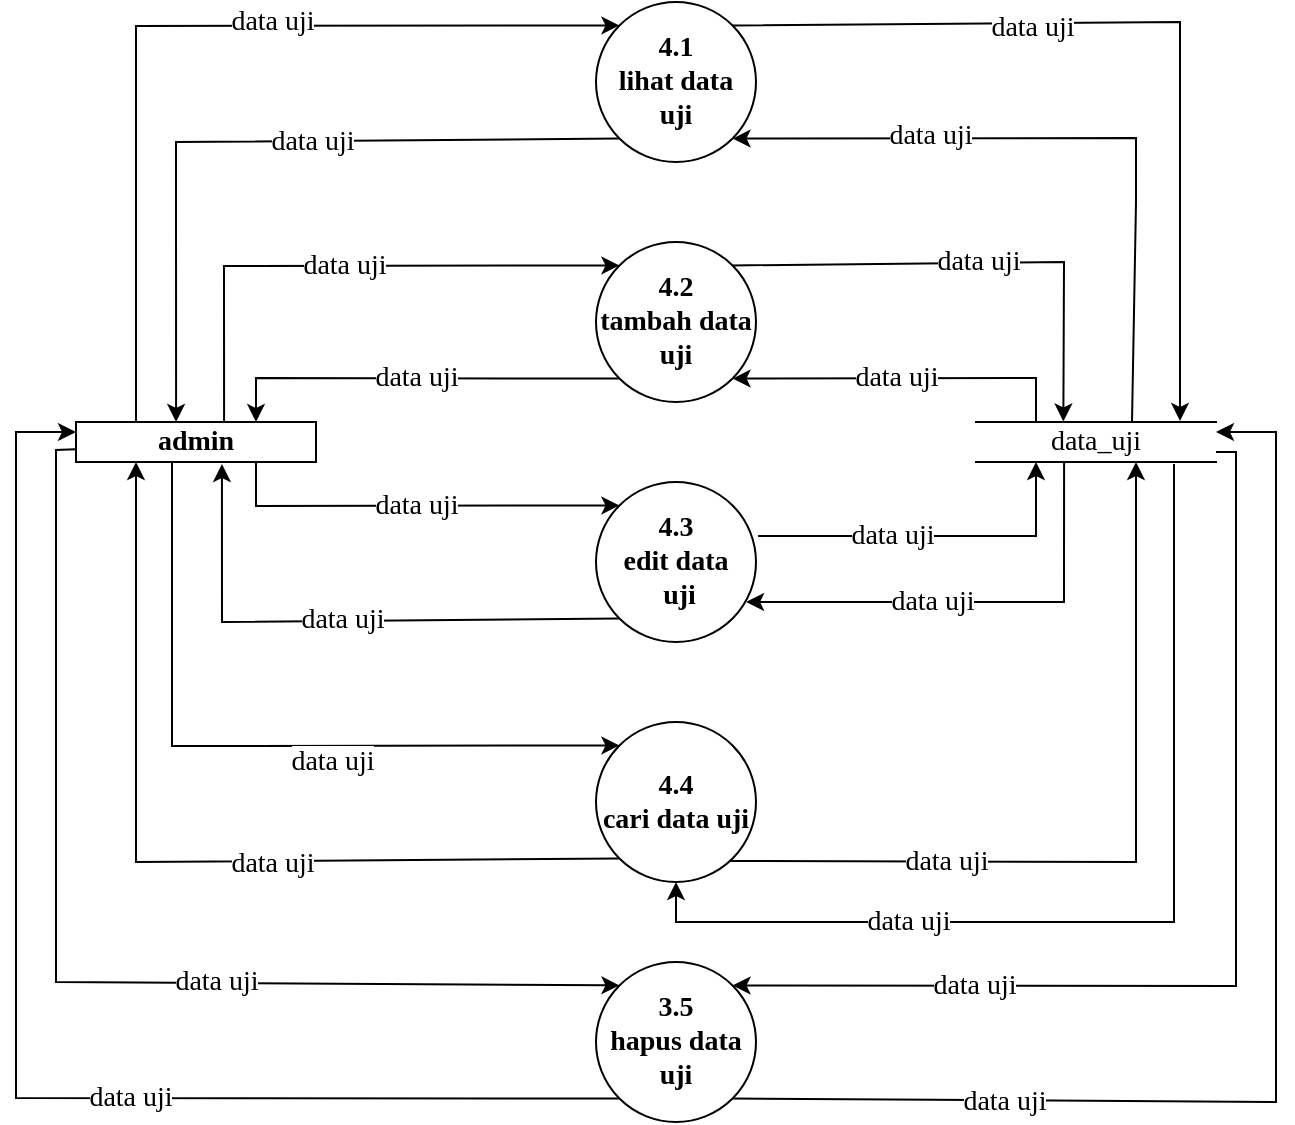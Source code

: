 <mxfile version="21.1.5" type="github">
  <diagram name="Page-1" id="7KaI7PDGXMlLVLGPTViL">
    <mxGraphModel dx="880" dy="452" grid="1" gridSize="10" guides="1" tooltips="1" connect="1" arrows="1" fold="1" page="1" pageScale="1" pageWidth="827" pageHeight="1169" math="0" shadow="0">
      <root>
        <mxCell id="0" />
        <mxCell id="1" parent="0" />
        <mxCell id="FfkFVL6gK5WUMpAvYzcA-1" value="4.1&lt;br style=&quot;font-size: 14px;&quot;&gt;lihat data &lt;br&gt;uji" style="ellipse;whiteSpace=wrap;html=1;aspect=fixed;fontFamily=Times New Roman;fontSize=14;fontStyle=1" vertex="1" parent="1">
          <mxGeometry x="300" y="40" width="80" height="80" as="geometry" />
        </mxCell>
        <mxCell id="FfkFVL6gK5WUMpAvYzcA-2" value="4.2&lt;br style=&quot;font-size: 14px;&quot;&gt;tambah data uji" style="ellipse;whiteSpace=wrap;html=1;aspect=fixed;fontFamily=Times New Roman;fontSize=14;fontStyle=1" vertex="1" parent="1">
          <mxGeometry x="300" y="160" width="80" height="80" as="geometry" />
        </mxCell>
        <mxCell id="FfkFVL6gK5WUMpAvYzcA-3" value="4.3&lt;br style=&quot;font-size: 14px;&quot;&gt;edit data&lt;br&gt;&amp;nbsp;uji" style="ellipse;whiteSpace=wrap;html=1;aspect=fixed;fontFamily=Times New Roman;fontSize=14;fontStyle=1" vertex="1" parent="1">
          <mxGeometry x="300" y="280" width="80" height="80" as="geometry" />
        </mxCell>
        <mxCell id="FfkFVL6gK5WUMpAvYzcA-4" value="4.4&lt;br style=&quot;font-size: 14px;&quot;&gt;cari data uji" style="ellipse;whiteSpace=wrap;html=1;aspect=fixed;fontFamily=Times New Roman;fontSize=14;fontStyle=1" vertex="1" parent="1">
          <mxGeometry x="300" y="400" width="80" height="80" as="geometry" />
        </mxCell>
        <mxCell id="FfkFVL6gK5WUMpAvYzcA-5" value="3.5&lt;br style=&quot;font-size: 14px;&quot;&gt;hapus data uji" style="ellipse;whiteSpace=wrap;html=1;aspect=fixed;fontFamily=Times New Roman;fontSize=14;fontStyle=1" vertex="1" parent="1">
          <mxGeometry x="300" y="520" width="80" height="80" as="geometry" />
        </mxCell>
        <mxCell id="FfkFVL6gK5WUMpAvYzcA-6" value="admin" style="rounded=0;whiteSpace=wrap;html=1;fontFamily=Times New Roman;fontSize=14;fontStyle=1" vertex="1" parent="1">
          <mxGeometry x="40" y="250" width="120" height="20" as="geometry" />
        </mxCell>
        <mxCell id="FfkFVL6gK5WUMpAvYzcA-8" value="data_uji" style="shape=partialRectangle;whiteSpace=wrap;html=1;left=0;right=0;fillColor=none;fontFamily=Times New Roman;fontSize=14;" vertex="1" parent="1">
          <mxGeometry x="490" y="250" width="120" height="20" as="geometry" />
        </mxCell>
        <mxCell id="FfkFVL6gK5WUMpAvYzcA-9" value="data uji" style="endArrow=classic;html=1;rounded=0;exitX=0.25;exitY=0;exitDx=0;exitDy=0;entryX=0;entryY=0;entryDx=0;entryDy=0;fontFamily=Times New Roman;fontSize=14;" edge="1" parent="1" source="FfkFVL6gK5WUMpAvYzcA-6" target="FfkFVL6gK5WUMpAvYzcA-1">
          <mxGeometry x="0.209" y="2" width="50" height="50" relative="1" as="geometry">
            <mxPoint x="120" y="180" as="sourcePoint" />
            <mxPoint x="170" y="130" as="targetPoint" />
            <Array as="points">
              <mxPoint x="70" y="52" />
            </Array>
            <mxPoint as="offset" />
          </mxGeometry>
        </mxCell>
        <mxCell id="FfkFVL6gK5WUMpAvYzcA-10" value="data uji" style="endArrow=classic;html=1;rounded=0;exitX=0;exitY=1;exitDx=0;exitDy=0;entryX=0.417;entryY=0;entryDx=0;entryDy=0;entryPerimeter=0;fontFamily=Times New Roman;fontSize=14;" edge="1" parent="1" source="FfkFVL6gK5WUMpAvYzcA-1" target="FfkFVL6gK5WUMpAvYzcA-6">
          <mxGeometry x="-0.153" y="1" width="50" height="50" relative="1" as="geometry">
            <mxPoint x="230" y="190" as="sourcePoint" />
            <mxPoint x="90" y="240" as="targetPoint" />
            <Array as="points">
              <mxPoint x="90" y="110" />
            </Array>
            <mxPoint x="-1" as="offset" />
          </mxGeometry>
        </mxCell>
        <mxCell id="FfkFVL6gK5WUMpAvYzcA-11" value="data uji" style="endArrow=classic;html=1;rounded=0;exitX=0.617;exitY=-0.025;exitDx=0;exitDy=0;exitPerimeter=0;entryX=0;entryY=0;entryDx=0;entryDy=0;fontFamily=Times New Roman;fontSize=14;" edge="1" parent="1" source="FfkFVL6gK5WUMpAvYzcA-6" target="FfkFVL6gK5WUMpAvYzcA-2">
          <mxGeometry width="50" height="50" relative="1" as="geometry">
            <mxPoint x="200" y="180" as="sourcePoint" />
            <mxPoint x="250" y="130" as="targetPoint" />
            <Array as="points">
              <mxPoint x="114" y="172" />
            </Array>
          </mxGeometry>
        </mxCell>
        <mxCell id="FfkFVL6gK5WUMpAvYzcA-12" value="data uji" style="endArrow=classic;html=1;rounded=0;exitX=0;exitY=1;exitDx=0;exitDy=0;entryX=0.75;entryY=0;entryDx=0;entryDy=0;fontFamily=Times New Roman;fontSize=14;" edge="1" parent="1" source="FfkFVL6gK5WUMpAvYzcA-2" target="FfkFVL6gK5WUMpAvYzcA-6">
          <mxGeometry width="50" height="50" relative="1" as="geometry">
            <mxPoint x="250" y="290" as="sourcePoint" />
            <mxPoint x="300" y="240" as="targetPoint" />
            <Array as="points">
              <mxPoint x="130" y="228" />
            </Array>
          </mxGeometry>
        </mxCell>
        <mxCell id="FfkFVL6gK5WUMpAvYzcA-13" value="data uji" style="endArrow=classic;html=1;rounded=0;exitX=0.25;exitY=0;exitDx=0;exitDy=0;entryX=1;entryY=1;entryDx=0;entryDy=0;fontFamily=Times New Roman;fontSize=14;" edge="1" parent="1" source="FfkFVL6gK5WUMpAvYzcA-8" target="FfkFVL6gK5WUMpAvYzcA-2">
          <mxGeometry x="0.059" width="50" height="50" relative="1" as="geometry">
            <mxPoint x="460" y="210" as="sourcePoint" />
            <mxPoint x="510" y="160" as="targetPoint" />
            <Array as="points">
              <mxPoint x="520" y="228" />
            </Array>
            <mxPoint as="offset" />
          </mxGeometry>
        </mxCell>
        <mxCell id="FfkFVL6gK5WUMpAvYzcA-14" value="data uji" style="endArrow=classic;html=1;rounded=0;exitX=1;exitY=0;exitDx=0;exitDy=0;entryX=0.364;entryY=-0.014;entryDx=0;entryDy=0;entryPerimeter=0;fontFamily=Times New Roman;fontSize=14;" edge="1" parent="1" source="FfkFVL6gK5WUMpAvYzcA-2" target="FfkFVL6gK5WUMpAvYzcA-8">
          <mxGeometry width="50" height="50" relative="1" as="geometry">
            <mxPoint x="480" y="160" as="sourcePoint" />
            <mxPoint x="530" y="110" as="targetPoint" />
            <Array as="points">
              <mxPoint x="534" y="170" />
            </Array>
          </mxGeometry>
        </mxCell>
        <mxCell id="FfkFVL6gK5WUMpAvYzcA-17" value="data uji" style="endArrow=classic;html=1;rounded=0;exitX=0.65;exitY=0;exitDx=0;exitDy=0;exitPerimeter=0;entryX=1;entryY=1;entryDx=0;entryDy=0;fontFamily=Times New Roman;fontSize=14;" edge="1" parent="1" source="FfkFVL6gK5WUMpAvYzcA-8" target="FfkFVL6gK5WUMpAvYzcA-1">
          <mxGeometry x="0.426" y="-1" width="50" height="50" relative="1" as="geometry">
            <mxPoint x="580" y="140" as="sourcePoint" />
            <mxPoint x="630" y="90" as="targetPoint" />
            <Array as="points">
              <mxPoint x="570" y="140" />
              <mxPoint x="570" y="108" />
            </Array>
            <mxPoint as="offset" />
          </mxGeometry>
        </mxCell>
        <mxCell id="FfkFVL6gK5WUMpAvYzcA-18" value="data uji" style="endArrow=classic;html=1;rounded=0;exitX=1;exitY=0;exitDx=0;exitDy=0;entryX=0.85;entryY=-0.025;entryDx=0;entryDy=0;entryPerimeter=0;fontFamily=Times New Roman;fontSize=14;" edge="1" parent="1" source="FfkFVL6gK5WUMpAvYzcA-1" target="FfkFVL6gK5WUMpAvYzcA-8">
          <mxGeometry x="-0.295" y="-2" width="50" height="50" relative="1" as="geometry">
            <mxPoint x="530" y="120" as="sourcePoint" />
            <mxPoint x="580" y="70" as="targetPoint" />
            <Array as="points">
              <mxPoint x="592" y="50" />
            </Array>
            <mxPoint x="1" as="offset" />
          </mxGeometry>
        </mxCell>
        <mxCell id="FfkFVL6gK5WUMpAvYzcA-19" value="data uji" style="endArrow=classic;html=1;rounded=0;exitX=0.75;exitY=1;exitDx=0;exitDy=0;entryX=0;entryY=0;entryDx=0;entryDy=0;fontFamily=Times New Roman;fontSize=14;" edge="1" parent="1" source="FfkFVL6gK5WUMpAvYzcA-6" target="FfkFVL6gK5WUMpAvYzcA-3">
          <mxGeometry width="50" height="50" relative="1" as="geometry">
            <mxPoint x="240" y="310" as="sourcePoint" />
            <mxPoint x="290" y="260" as="targetPoint" />
            <Array as="points">
              <mxPoint x="130" y="292" />
            </Array>
          </mxGeometry>
        </mxCell>
        <mxCell id="FfkFVL6gK5WUMpAvYzcA-20" value="data uji" style="endArrow=classic;html=1;rounded=0;entryX=0.608;entryY=1.05;entryDx=0;entryDy=0;entryPerimeter=0;exitX=0;exitY=1;exitDx=0;exitDy=0;fontFamily=Times New Roman;fontSize=14;" edge="1" parent="1" source="FfkFVL6gK5WUMpAvYzcA-3" target="FfkFVL6gK5WUMpAvYzcA-6">
          <mxGeometry width="50" height="50" relative="1" as="geometry">
            <mxPoint x="120" y="360" as="sourcePoint" />
            <mxPoint x="170" y="310" as="targetPoint" />
            <Array as="points">
              <mxPoint x="113" y="350" />
            </Array>
          </mxGeometry>
        </mxCell>
        <mxCell id="FfkFVL6gK5WUMpAvYzcA-21" value="data uji" style="endArrow=classic;html=1;rounded=0;exitX=1.013;exitY=0.338;exitDx=0;exitDy=0;entryX=0.25;entryY=1;entryDx=0;entryDy=0;exitPerimeter=0;fontFamily=Times New Roman;fontSize=14;" edge="1" parent="1" source="FfkFVL6gK5WUMpAvYzcA-3" target="FfkFVL6gK5WUMpAvYzcA-8">
          <mxGeometry x="-0.244" width="50" height="50" relative="1" as="geometry">
            <mxPoint x="580" y="360" as="sourcePoint" />
            <mxPoint x="630" y="310" as="targetPoint" />
            <Array as="points">
              <mxPoint x="520" y="307" />
            </Array>
            <mxPoint as="offset" />
          </mxGeometry>
        </mxCell>
        <mxCell id="FfkFVL6gK5WUMpAvYzcA-22" value="data uji" style="endArrow=classic;html=1;rounded=0;entryX=0.938;entryY=0.75;entryDx=0;entryDy=0;entryPerimeter=0;exitX=0.367;exitY=1;exitDx=0;exitDy=0;exitPerimeter=0;fontFamily=Times New Roman;fontSize=14;" edge="1" parent="1" source="FfkFVL6gK5WUMpAvYzcA-8" target="FfkFVL6gK5WUMpAvYzcA-3">
          <mxGeometry x="0.187" width="50" height="50" relative="1" as="geometry">
            <mxPoint x="530" y="270" as="sourcePoint" />
            <mxPoint x="630" y="290" as="targetPoint" />
            <Array as="points">
              <mxPoint x="534" y="340" />
            </Array>
            <mxPoint as="offset" />
          </mxGeometry>
        </mxCell>
        <mxCell id="FfkFVL6gK5WUMpAvYzcA-23" value="data uji" style="endArrow=classic;html=1;rounded=0;exitX=0.4;exitY=1;exitDx=0;exitDy=0;exitPerimeter=0;entryX=0;entryY=0;entryDx=0;entryDy=0;fontFamily=Times New Roman;fontSize=14;" edge="1" parent="1" source="FfkFVL6gK5WUMpAvYzcA-6" target="FfkFVL6gK5WUMpAvYzcA-4">
          <mxGeometry x="0.213" y="-8" width="50" height="50" relative="1" as="geometry">
            <mxPoint x="130" y="450" as="sourcePoint" />
            <mxPoint x="180" y="400" as="targetPoint" />
            <Array as="points">
              <mxPoint x="88" y="412" />
            </Array>
            <mxPoint as="offset" />
          </mxGeometry>
        </mxCell>
        <mxCell id="FfkFVL6gK5WUMpAvYzcA-24" value="data uji" style="endArrow=classic;html=1;rounded=0;exitX=0;exitY=1;exitDx=0;exitDy=0;entryX=0.25;entryY=1;entryDx=0;entryDy=0;fontFamily=Times New Roman;fontSize=14;" edge="1" parent="1" source="FfkFVL6gK5WUMpAvYzcA-4" target="FfkFVL6gK5WUMpAvYzcA-6">
          <mxGeometry x="-0.213" y="1" width="50" height="50" relative="1" as="geometry">
            <mxPoint x="160" y="480" as="sourcePoint" />
            <mxPoint x="210" y="430" as="targetPoint" />
            <Array as="points">
              <mxPoint x="70" y="470" />
            </Array>
            <mxPoint as="offset" />
          </mxGeometry>
        </mxCell>
        <mxCell id="FfkFVL6gK5WUMpAvYzcA-25" value="data uji" style="endArrow=classic;html=1;rounded=0;entryX=0;entryY=0;entryDx=0;entryDy=0;exitX=-0.001;exitY=0.68;exitDx=0;exitDy=0;exitPerimeter=0;fontFamily=Times New Roman;fontSize=14;" edge="1" parent="1" source="FfkFVL6gK5WUMpAvYzcA-6" target="FfkFVL6gK5WUMpAvYzcA-5">
          <mxGeometry x="0.277" width="50" height="50" relative="1" as="geometry">
            <mxPoint x="40" y="260" as="sourcePoint" />
            <mxPoint x="60" y="310" as="targetPoint" />
            <Array as="points">
              <mxPoint x="30" y="264" />
              <mxPoint x="30" y="530" />
            </Array>
            <mxPoint as="offset" />
          </mxGeometry>
        </mxCell>
        <mxCell id="FfkFVL6gK5WUMpAvYzcA-26" value="data uji" style="endArrow=classic;html=1;rounded=0;entryX=0;entryY=0.25;entryDx=0;entryDy=0;exitX=0;exitY=1;exitDx=0;exitDy=0;fontFamily=Times New Roman;fontSize=14;" edge="1" parent="1" source="FfkFVL6gK5WUMpAvYzcA-5" target="FfkFVL6gK5WUMpAvYzcA-6">
          <mxGeometry x="-0.265" width="50" height="50" relative="1" as="geometry">
            <mxPoint x="80" y="580.698" as="sourcePoint" />
            <mxPoint x="40" y="230" as="targetPoint" />
            <Array as="points">
              <mxPoint x="10" y="588" />
              <mxPoint x="10" y="255" />
            </Array>
            <mxPoint as="offset" />
          </mxGeometry>
        </mxCell>
        <mxCell id="FfkFVL6gK5WUMpAvYzcA-27" value="data uji" style="endArrow=classic;html=1;rounded=0;fontFamily=Times New Roman;fontSize=14;exitX=0.832;exitY=0.869;exitDx=0;exitDy=0;exitPerimeter=0;" edge="1" parent="1" source="FfkFVL6gK5WUMpAvYzcA-4">
          <mxGeometry x="-0.461" width="50" height="50" relative="1" as="geometry">
            <mxPoint x="390" y="470" as="sourcePoint" />
            <mxPoint x="570" y="270" as="targetPoint" />
            <Array as="points">
              <mxPoint x="570" y="470" />
            </Array>
            <mxPoint as="offset" />
          </mxGeometry>
        </mxCell>
        <mxCell id="FfkFVL6gK5WUMpAvYzcA-28" value="data uji" style="endArrow=classic;html=1;rounded=0;fontFamily=Times New Roman;fontSize=14;exitX=0.825;exitY=1.05;exitDx=0;exitDy=0;exitPerimeter=0;entryX=0.5;entryY=1;entryDx=0;entryDy=0;" edge="1" parent="1" source="FfkFVL6gK5WUMpAvYzcA-8" target="FfkFVL6gK5WUMpAvYzcA-4">
          <mxGeometry x="0.456" width="50" height="50" relative="1" as="geometry">
            <mxPoint x="680" y="330" as="sourcePoint" />
            <mxPoint x="360" y="500" as="targetPoint" />
            <Array as="points">
              <mxPoint x="589" y="500" />
              <mxPoint x="340" y="500" />
            </Array>
            <mxPoint as="offset" />
          </mxGeometry>
        </mxCell>
        <mxCell id="FfkFVL6gK5WUMpAvYzcA-31" value="data uji" style="endArrow=classic;html=1;rounded=0;fontFamily=Times New Roman;fontSize=14;entryX=1;entryY=0;entryDx=0;entryDy=0;exitX=1;exitY=0.75;exitDx=0;exitDy=0;" edge="1" parent="1" source="FfkFVL6gK5WUMpAvYzcA-8" target="FfkFVL6gK5WUMpAvYzcA-5">
          <mxGeometry x="0.543" width="50" height="50" relative="1" as="geometry">
            <mxPoint x="620" y="260" as="sourcePoint" />
            <mxPoint x="700" y="460" as="targetPoint" />
            <Array as="points">
              <mxPoint x="620" y="265" />
              <mxPoint x="620" y="532" />
            </Array>
            <mxPoint as="offset" />
          </mxGeometry>
        </mxCell>
        <mxCell id="FfkFVL6gK5WUMpAvYzcA-32" value="data uji" style="endArrow=classic;html=1;rounded=0;fontFamily=Times New Roman;fontSize=14;entryX=1;entryY=0.25;entryDx=0;entryDy=0;exitX=1;exitY=1;exitDx=0;exitDy=0;" edge="1" parent="1" source="FfkFVL6gK5WUMpAvYzcA-5" target="FfkFVL6gK5WUMpAvYzcA-8">
          <mxGeometry x="-0.573" y="-1" width="50" height="50" relative="1" as="geometry">
            <mxPoint x="620" y="350" as="sourcePoint" />
            <mxPoint x="670" y="300" as="targetPoint" />
            <Array as="points">
              <mxPoint x="640" y="590" />
              <mxPoint x="640" y="255" />
            </Array>
            <mxPoint as="offset" />
          </mxGeometry>
        </mxCell>
      </root>
    </mxGraphModel>
  </diagram>
</mxfile>
